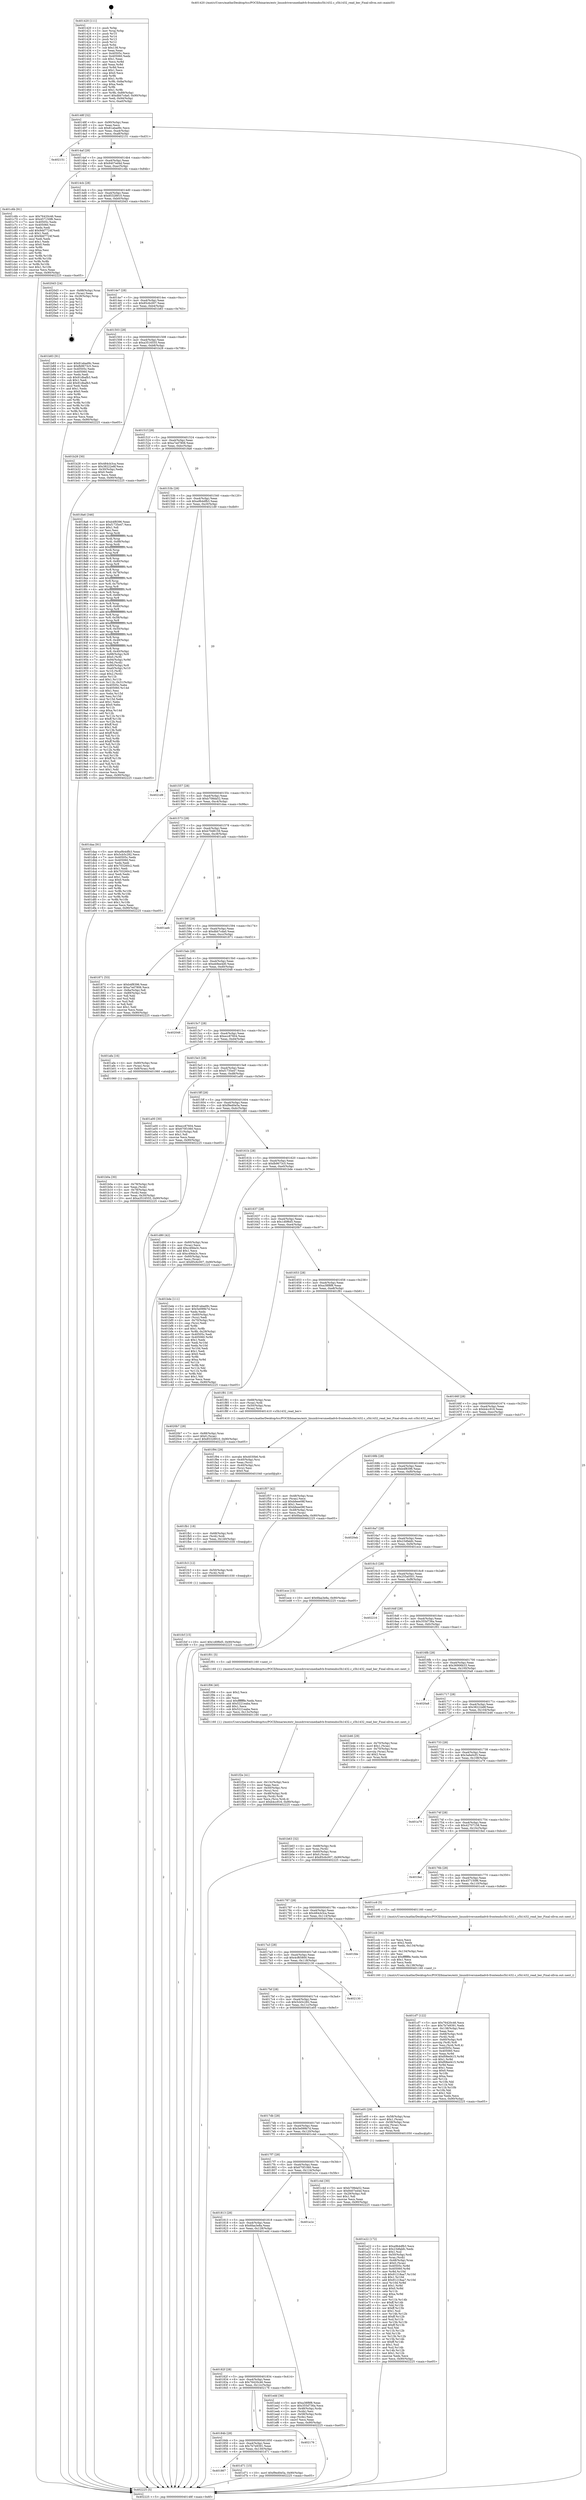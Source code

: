 digraph "0x401420" {
  label = "0x401420 (/mnt/c/Users/mathe/Desktop/tcc/POCII/binaries/extr_linuxdriversmediadvb-frontendss5h1432.c_s5h1432_read_ber_Final-ollvm.out::main(0))"
  labelloc = "t"
  node[shape=record]

  Entry [label="",width=0.3,height=0.3,shape=circle,fillcolor=black,style=filled]
  "0x40148f" [label="{
     0x40148f [32]\l
     | [instrs]\l
     &nbsp;&nbsp;0x40148f \<+6\>: mov -0x90(%rbp),%eax\l
     &nbsp;&nbsp;0x401495 \<+2\>: mov %eax,%ecx\l
     &nbsp;&nbsp;0x401497 \<+6\>: sub $0x81abad9c,%ecx\l
     &nbsp;&nbsp;0x40149d \<+6\>: mov %eax,-0xa4(%rbp)\l
     &nbsp;&nbsp;0x4014a3 \<+6\>: mov %ecx,-0xa8(%rbp)\l
     &nbsp;&nbsp;0x4014a9 \<+6\>: je 0000000000402151 \<main+0xd31\>\l
  }"]
  "0x402151" [label="{
     0x402151\l
  }", style=dashed]
  "0x4014af" [label="{
     0x4014af [28]\l
     | [instrs]\l
     &nbsp;&nbsp;0x4014af \<+5\>: jmp 00000000004014b4 \<main+0x94\>\l
     &nbsp;&nbsp;0x4014b4 \<+6\>: mov -0xa4(%rbp),%eax\l
     &nbsp;&nbsp;0x4014ba \<+5\>: sub $0x8407ed4d,%eax\l
     &nbsp;&nbsp;0x4014bf \<+6\>: mov %eax,-0xac(%rbp)\l
     &nbsp;&nbsp;0x4014c5 \<+6\>: je 0000000000401c6b \<main+0x84b\>\l
  }"]
  Exit [label="",width=0.3,height=0.3,shape=circle,fillcolor=black,style=filled,peripheries=2]
  "0x401c6b" [label="{
     0x401c6b [91]\l
     | [instrs]\l
     &nbsp;&nbsp;0x401c6b \<+5\>: mov $0x76420c46,%eax\l
     &nbsp;&nbsp;0x401c70 \<+5\>: mov $0x457150f6,%ecx\l
     &nbsp;&nbsp;0x401c75 \<+7\>: mov 0x40505c,%edx\l
     &nbsp;&nbsp;0x401c7c \<+7\>: mov 0x405060,%esi\l
     &nbsp;&nbsp;0x401c83 \<+2\>: mov %edx,%edi\l
     &nbsp;&nbsp;0x401c85 \<+6\>: add $0x9dd7724f,%edi\l
     &nbsp;&nbsp;0x401c8b \<+3\>: sub $0x1,%edi\l
     &nbsp;&nbsp;0x401c8e \<+6\>: sub $0x9dd7724f,%edi\l
     &nbsp;&nbsp;0x401c94 \<+3\>: imul %edi,%edx\l
     &nbsp;&nbsp;0x401c97 \<+3\>: and $0x1,%edx\l
     &nbsp;&nbsp;0x401c9a \<+3\>: cmp $0x0,%edx\l
     &nbsp;&nbsp;0x401c9d \<+4\>: sete %r8b\l
     &nbsp;&nbsp;0x401ca1 \<+3\>: cmp $0xa,%esi\l
     &nbsp;&nbsp;0x401ca4 \<+4\>: setl %r9b\l
     &nbsp;&nbsp;0x401ca8 \<+3\>: mov %r8b,%r10b\l
     &nbsp;&nbsp;0x401cab \<+3\>: and %r9b,%r10b\l
     &nbsp;&nbsp;0x401cae \<+3\>: xor %r9b,%r8b\l
     &nbsp;&nbsp;0x401cb1 \<+3\>: or %r8b,%r10b\l
     &nbsp;&nbsp;0x401cb4 \<+4\>: test $0x1,%r10b\l
     &nbsp;&nbsp;0x401cb8 \<+3\>: cmovne %ecx,%eax\l
     &nbsp;&nbsp;0x401cbb \<+6\>: mov %eax,-0x90(%rbp)\l
     &nbsp;&nbsp;0x401cc1 \<+5\>: jmp 0000000000402225 \<main+0xe05\>\l
  }"]
  "0x4014cb" [label="{
     0x4014cb [28]\l
     | [instrs]\l
     &nbsp;&nbsp;0x4014cb \<+5\>: jmp 00000000004014d0 \<main+0xb0\>\l
     &nbsp;&nbsp;0x4014d0 \<+6\>: mov -0xa4(%rbp),%eax\l
     &nbsp;&nbsp;0x4014d6 \<+5\>: sub $0x85328910,%eax\l
     &nbsp;&nbsp;0x4014db \<+6\>: mov %eax,-0xb0(%rbp)\l
     &nbsp;&nbsp;0x4014e1 \<+6\>: je 00000000004020d3 \<main+0xcb3\>\l
  }"]
  "0x401fcf" [label="{
     0x401fcf [15]\l
     | [instrs]\l
     &nbsp;&nbsp;0x401fcf \<+10\>: movl $0x1d0f6d5,-0x90(%rbp)\l
     &nbsp;&nbsp;0x401fd9 \<+5\>: jmp 0000000000402225 \<main+0xe05\>\l
  }"]
  "0x4020d3" [label="{
     0x4020d3 [24]\l
     | [instrs]\l
     &nbsp;&nbsp;0x4020d3 \<+7\>: mov -0x88(%rbp),%rax\l
     &nbsp;&nbsp;0x4020da \<+2\>: mov (%rax),%eax\l
     &nbsp;&nbsp;0x4020dc \<+4\>: lea -0x28(%rbp),%rsp\l
     &nbsp;&nbsp;0x4020e0 \<+1\>: pop %rbx\l
     &nbsp;&nbsp;0x4020e1 \<+2\>: pop %r12\l
     &nbsp;&nbsp;0x4020e3 \<+2\>: pop %r13\l
     &nbsp;&nbsp;0x4020e5 \<+2\>: pop %r14\l
     &nbsp;&nbsp;0x4020e7 \<+2\>: pop %r15\l
     &nbsp;&nbsp;0x4020e9 \<+1\>: pop %rbp\l
     &nbsp;&nbsp;0x4020ea \<+1\>: ret\l
  }"]
  "0x4014e7" [label="{
     0x4014e7 [28]\l
     | [instrs]\l
     &nbsp;&nbsp;0x4014e7 \<+5\>: jmp 00000000004014ec \<main+0xcc\>\l
     &nbsp;&nbsp;0x4014ec \<+6\>: mov -0xa4(%rbp),%eax\l
     &nbsp;&nbsp;0x4014f2 \<+5\>: sub $0x85c6c007,%eax\l
     &nbsp;&nbsp;0x4014f7 \<+6\>: mov %eax,-0xb4(%rbp)\l
     &nbsp;&nbsp;0x4014fd \<+6\>: je 0000000000401b83 \<main+0x763\>\l
  }"]
  "0x401fc3" [label="{
     0x401fc3 [12]\l
     | [instrs]\l
     &nbsp;&nbsp;0x401fc3 \<+4\>: mov -0x50(%rbp),%rdi\l
     &nbsp;&nbsp;0x401fc7 \<+3\>: mov (%rdi),%rdi\l
     &nbsp;&nbsp;0x401fca \<+5\>: call 0000000000401030 \<free@plt\>\l
     | [calls]\l
     &nbsp;&nbsp;0x401030 \{1\} (unknown)\l
  }"]
  "0x401b83" [label="{
     0x401b83 [91]\l
     | [instrs]\l
     &nbsp;&nbsp;0x401b83 \<+5\>: mov $0x81abad9c,%eax\l
     &nbsp;&nbsp;0x401b88 \<+5\>: mov $0xfb9673c5,%ecx\l
     &nbsp;&nbsp;0x401b8d \<+7\>: mov 0x40505c,%edx\l
     &nbsp;&nbsp;0x401b94 \<+7\>: mov 0x405060,%esi\l
     &nbsp;&nbsp;0x401b9b \<+2\>: mov %edx,%edi\l
     &nbsp;&nbsp;0x401b9d \<+6\>: sub $0x91dbafb3,%edi\l
     &nbsp;&nbsp;0x401ba3 \<+3\>: sub $0x1,%edi\l
     &nbsp;&nbsp;0x401ba6 \<+6\>: add $0x91dbafb3,%edi\l
     &nbsp;&nbsp;0x401bac \<+3\>: imul %edi,%edx\l
     &nbsp;&nbsp;0x401baf \<+3\>: and $0x1,%edx\l
     &nbsp;&nbsp;0x401bb2 \<+3\>: cmp $0x0,%edx\l
     &nbsp;&nbsp;0x401bb5 \<+4\>: sete %r8b\l
     &nbsp;&nbsp;0x401bb9 \<+3\>: cmp $0xa,%esi\l
     &nbsp;&nbsp;0x401bbc \<+4\>: setl %r9b\l
     &nbsp;&nbsp;0x401bc0 \<+3\>: mov %r8b,%r10b\l
     &nbsp;&nbsp;0x401bc3 \<+3\>: and %r9b,%r10b\l
     &nbsp;&nbsp;0x401bc6 \<+3\>: xor %r9b,%r8b\l
     &nbsp;&nbsp;0x401bc9 \<+3\>: or %r8b,%r10b\l
     &nbsp;&nbsp;0x401bcc \<+4\>: test $0x1,%r10b\l
     &nbsp;&nbsp;0x401bd0 \<+3\>: cmovne %ecx,%eax\l
     &nbsp;&nbsp;0x401bd3 \<+6\>: mov %eax,-0x90(%rbp)\l
     &nbsp;&nbsp;0x401bd9 \<+5\>: jmp 0000000000402225 \<main+0xe05\>\l
  }"]
  "0x401503" [label="{
     0x401503 [28]\l
     | [instrs]\l
     &nbsp;&nbsp;0x401503 \<+5\>: jmp 0000000000401508 \<main+0xe8\>\l
     &nbsp;&nbsp;0x401508 \<+6\>: mov -0xa4(%rbp),%eax\l
     &nbsp;&nbsp;0x40150e \<+5\>: sub $0xa3516555,%eax\l
     &nbsp;&nbsp;0x401513 \<+6\>: mov %eax,-0xb8(%rbp)\l
     &nbsp;&nbsp;0x401519 \<+6\>: je 0000000000401b28 \<main+0x708\>\l
  }"]
  "0x401fb1" [label="{
     0x401fb1 [18]\l
     | [instrs]\l
     &nbsp;&nbsp;0x401fb1 \<+4\>: mov -0x68(%rbp),%rdi\l
     &nbsp;&nbsp;0x401fb5 \<+3\>: mov (%rdi),%rdi\l
     &nbsp;&nbsp;0x401fb8 \<+6\>: mov %eax,-0x140(%rbp)\l
     &nbsp;&nbsp;0x401fbe \<+5\>: call 0000000000401030 \<free@plt\>\l
     | [calls]\l
     &nbsp;&nbsp;0x401030 \{1\} (unknown)\l
  }"]
  "0x401b28" [label="{
     0x401b28 [30]\l
     | [instrs]\l
     &nbsp;&nbsp;0x401b28 \<+5\>: mov $0x484cb3ca,%eax\l
     &nbsp;&nbsp;0x401b2d \<+5\>: mov $0x38222e8f,%ecx\l
     &nbsp;&nbsp;0x401b32 \<+3\>: mov -0x30(%rbp),%edx\l
     &nbsp;&nbsp;0x401b35 \<+3\>: cmp $0x0,%edx\l
     &nbsp;&nbsp;0x401b38 \<+3\>: cmove %ecx,%eax\l
     &nbsp;&nbsp;0x401b3b \<+6\>: mov %eax,-0x90(%rbp)\l
     &nbsp;&nbsp;0x401b41 \<+5\>: jmp 0000000000402225 \<main+0xe05\>\l
  }"]
  "0x40151f" [label="{
     0x40151f [28]\l
     | [instrs]\l
     &nbsp;&nbsp;0x40151f \<+5\>: jmp 0000000000401524 \<main+0x104\>\l
     &nbsp;&nbsp;0x401524 \<+6\>: mov -0xa4(%rbp),%eax\l
     &nbsp;&nbsp;0x40152a \<+5\>: sub $0xa7ed7806,%eax\l
     &nbsp;&nbsp;0x40152f \<+6\>: mov %eax,-0xbc(%rbp)\l
     &nbsp;&nbsp;0x401535 \<+6\>: je 00000000004018a6 \<main+0x486\>\l
  }"]
  "0x401f94" [label="{
     0x401f94 [29]\l
     | [instrs]\l
     &nbsp;&nbsp;0x401f94 \<+10\>: movabs $0x4030b6,%rdi\l
     &nbsp;&nbsp;0x401f9e \<+4\>: mov -0x40(%rbp),%rsi\l
     &nbsp;&nbsp;0x401fa2 \<+2\>: mov %eax,(%rsi)\l
     &nbsp;&nbsp;0x401fa4 \<+4\>: mov -0x40(%rbp),%rsi\l
     &nbsp;&nbsp;0x401fa8 \<+2\>: mov (%rsi),%esi\l
     &nbsp;&nbsp;0x401faa \<+2\>: mov $0x0,%al\l
     &nbsp;&nbsp;0x401fac \<+5\>: call 0000000000401040 \<printf@plt\>\l
     | [calls]\l
     &nbsp;&nbsp;0x401040 \{1\} (unknown)\l
  }"]
  "0x4018a6" [label="{
     0x4018a6 [346]\l
     | [instrs]\l
     &nbsp;&nbsp;0x4018a6 \<+5\>: mov $0xb4f8396,%eax\l
     &nbsp;&nbsp;0x4018ab \<+5\>: mov $0xf1735e47,%ecx\l
     &nbsp;&nbsp;0x4018b0 \<+2\>: mov $0x1,%dl\l
     &nbsp;&nbsp;0x4018b2 \<+2\>: xor %esi,%esi\l
     &nbsp;&nbsp;0x4018b4 \<+3\>: mov %rsp,%rdi\l
     &nbsp;&nbsp;0x4018b7 \<+4\>: add $0xfffffffffffffff0,%rdi\l
     &nbsp;&nbsp;0x4018bb \<+3\>: mov %rdi,%rsp\l
     &nbsp;&nbsp;0x4018be \<+7\>: mov %rdi,-0x88(%rbp)\l
     &nbsp;&nbsp;0x4018c5 \<+3\>: mov %rsp,%rdi\l
     &nbsp;&nbsp;0x4018c8 \<+4\>: add $0xfffffffffffffff0,%rdi\l
     &nbsp;&nbsp;0x4018cc \<+3\>: mov %rdi,%rsp\l
     &nbsp;&nbsp;0x4018cf \<+3\>: mov %rsp,%r8\l
     &nbsp;&nbsp;0x4018d2 \<+4\>: add $0xfffffffffffffff0,%r8\l
     &nbsp;&nbsp;0x4018d6 \<+3\>: mov %r8,%rsp\l
     &nbsp;&nbsp;0x4018d9 \<+4\>: mov %r8,-0x80(%rbp)\l
     &nbsp;&nbsp;0x4018dd \<+3\>: mov %rsp,%r8\l
     &nbsp;&nbsp;0x4018e0 \<+4\>: add $0xfffffffffffffff0,%r8\l
     &nbsp;&nbsp;0x4018e4 \<+3\>: mov %r8,%rsp\l
     &nbsp;&nbsp;0x4018e7 \<+4\>: mov %r8,-0x78(%rbp)\l
     &nbsp;&nbsp;0x4018eb \<+3\>: mov %rsp,%r8\l
     &nbsp;&nbsp;0x4018ee \<+4\>: add $0xfffffffffffffff0,%r8\l
     &nbsp;&nbsp;0x4018f2 \<+3\>: mov %r8,%rsp\l
     &nbsp;&nbsp;0x4018f5 \<+4\>: mov %r8,-0x70(%rbp)\l
     &nbsp;&nbsp;0x4018f9 \<+3\>: mov %rsp,%r8\l
     &nbsp;&nbsp;0x4018fc \<+4\>: add $0xfffffffffffffff0,%r8\l
     &nbsp;&nbsp;0x401900 \<+3\>: mov %r8,%rsp\l
     &nbsp;&nbsp;0x401903 \<+4\>: mov %r8,-0x68(%rbp)\l
     &nbsp;&nbsp;0x401907 \<+3\>: mov %rsp,%r8\l
     &nbsp;&nbsp;0x40190a \<+4\>: add $0xfffffffffffffff0,%r8\l
     &nbsp;&nbsp;0x40190e \<+3\>: mov %r8,%rsp\l
     &nbsp;&nbsp;0x401911 \<+4\>: mov %r8,-0x60(%rbp)\l
     &nbsp;&nbsp;0x401915 \<+3\>: mov %rsp,%r8\l
     &nbsp;&nbsp;0x401918 \<+4\>: add $0xfffffffffffffff0,%r8\l
     &nbsp;&nbsp;0x40191c \<+3\>: mov %r8,%rsp\l
     &nbsp;&nbsp;0x40191f \<+4\>: mov %r8,-0x58(%rbp)\l
     &nbsp;&nbsp;0x401923 \<+3\>: mov %rsp,%r8\l
     &nbsp;&nbsp;0x401926 \<+4\>: add $0xfffffffffffffff0,%r8\l
     &nbsp;&nbsp;0x40192a \<+3\>: mov %r8,%rsp\l
     &nbsp;&nbsp;0x40192d \<+4\>: mov %r8,-0x50(%rbp)\l
     &nbsp;&nbsp;0x401931 \<+3\>: mov %rsp,%r8\l
     &nbsp;&nbsp;0x401934 \<+4\>: add $0xfffffffffffffff0,%r8\l
     &nbsp;&nbsp;0x401938 \<+3\>: mov %r8,%rsp\l
     &nbsp;&nbsp;0x40193b \<+4\>: mov %r8,-0x48(%rbp)\l
     &nbsp;&nbsp;0x40193f \<+3\>: mov %rsp,%r8\l
     &nbsp;&nbsp;0x401942 \<+4\>: add $0xfffffffffffffff0,%r8\l
     &nbsp;&nbsp;0x401946 \<+3\>: mov %r8,%rsp\l
     &nbsp;&nbsp;0x401949 \<+4\>: mov %r8,-0x40(%rbp)\l
     &nbsp;&nbsp;0x40194d \<+7\>: mov -0x88(%rbp),%r8\l
     &nbsp;&nbsp;0x401954 \<+7\>: movl $0x0,(%r8)\l
     &nbsp;&nbsp;0x40195b \<+7\>: mov -0x94(%rbp),%r9d\l
     &nbsp;&nbsp;0x401962 \<+3\>: mov %r9d,(%rdi)\l
     &nbsp;&nbsp;0x401965 \<+4\>: mov -0x80(%rbp),%r8\l
     &nbsp;&nbsp;0x401969 \<+7\>: mov -0xa0(%rbp),%r10\l
     &nbsp;&nbsp;0x401970 \<+3\>: mov %r10,(%r8)\l
     &nbsp;&nbsp;0x401973 \<+3\>: cmpl $0x2,(%rdi)\l
     &nbsp;&nbsp;0x401976 \<+4\>: setne %r11b\l
     &nbsp;&nbsp;0x40197a \<+4\>: and $0x1,%r11b\l
     &nbsp;&nbsp;0x40197e \<+4\>: mov %r11b,-0x31(%rbp)\l
     &nbsp;&nbsp;0x401982 \<+7\>: mov 0x40505c,%ebx\l
     &nbsp;&nbsp;0x401989 \<+8\>: mov 0x405060,%r14d\l
     &nbsp;&nbsp;0x401991 \<+3\>: sub $0x1,%esi\l
     &nbsp;&nbsp;0x401994 \<+3\>: mov %ebx,%r15d\l
     &nbsp;&nbsp;0x401997 \<+3\>: add %esi,%r15d\l
     &nbsp;&nbsp;0x40199a \<+4\>: imul %r15d,%ebx\l
     &nbsp;&nbsp;0x40199e \<+3\>: and $0x1,%ebx\l
     &nbsp;&nbsp;0x4019a1 \<+3\>: cmp $0x0,%ebx\l
     &nbsp;&nbsp;0x4019a4 \<+4\>: sete %r11b\l
     &nbsp;&nbsp;0x4019a8 \<+4\>: cmp $0xa,%r14d\l
     &nbsp;&nbsp;0x4019ac \<+4\>: setl %r12b\l
     &nbsp;&nbsp;0x4019b0 \<+3\>: mov %r11b,%r13b\l
     &nbsp;&nbsp;0x4019b3 \<+4\>: xor $0xff,%r13b\l
     &nbsp;&nbsp;0x4019b7 \<+3\>: mov %r12b,%sil\l
     &nbsp;&nbsp;0x4019ba \<+4\>: xor $0xff,%sil\l
     &nbsp;&nbsp;0x4019be \<+3\>: xor $0x1,%dl\l
     &nbsp;&nbsp;0x4019c1 \<+3\>: mov %r13b,%dil\l
     &nbsp;&nbsp;0x4019c4 \<+4\>: and $0xff,%dil\l
     &nbsp;&nbsp;0x4019c8 \<+3\>: and %dl,%r11b\l
     &nbsp;&nbsp;0x4019cb \<+3\>: mov %sil,%r8b\l
     &nbsp;&nbsp;0x4019ce \<+4\>: and $0xff,%r8b\l
     &nbsp;&nbsp;0x4019d2 \<+3\>: and %dl,%r12b\l
     &nbsp;&nbsp;0x4019d5 \<+3\>: or %r11b,%dil\l
     &nbsp;&nbsp;0x4019d8 \<+3\>: or %r12b,%r8b\l
     &nbsp;&nbsp;0x4019db \<+3\>: xor %r8b,%dil\l
     &nbsp;&nbsp;0x4019de \<+3\>: or %sil,%r13b\l
     &nbsp;&nbsp;0x4019e1 \<+4\>: xor $0xff,%r13b\l
     &nbsp;&nbsp;0x4019e5 \<+3\>: or $0x1,%dl\l
     &nbsp;&nbsp;0x4019e8 \<+3\>: and %dl,%r13b\l
     &nbsp;&nbsp;0x4019eb \<+3\>: or %r13b,%dil\l
     &nbsp;&nbsp;0x4019ee \<+4\>: test $0x1,%dil\l
     &nbsp;&nbsp;0x4019f2 \<+3\>: cmovne %ecx,%eax\l
     &nbsp;&nbsp;0x4019f5 \<+6\>: mov %eax,-0x90(%rbp)\l
     &nbsp;&nbsp;0x4019fb \<+5\>: jmp 0000000000402225 \<main+0xe05\>\l
  }"]
  "0x40153b" [label="{
     0x40153b [28]\l
     | [instrs]\l
     &nbsp;&nbsp;0x40153b \<+5\>: jmp 0000000000401540 \<main+0x120\>\l
     &nbsp;&nbsp;0x401540 \<+6\>: mov -0xa4(%rbp),%eax\l
     &nbsp;&nbsp;0x401546 \<+5\>: sub $0xa9b4dfb3,%eax\l
     &nbsp;&nbsp;0x40154b \<+6\>: mov %eax,-0xc0(%rbp)\l
     &nbsp;&nbsp;0x401551 \<+6\>: je 00000000004021d9 \<main+0xdb9\>\l
  }"]
  "0x401f2e" [label="{
     0x401f2e [41]\l
     | [instrs]\l
     &nbsp;&nbsp;0x401f2e \<+6\>: mov -0x13c(%rbp),%ecx\l
     &nbsp;&nbsp;0x401f34 \<+3\>: imul %eax,%ecx\l
     &nbsp;&nbsp;0x401f37 \<+4\>: mov -0x50(%rbp),%rsi\l
     &nbsp;&nbsp;0x401f3b \<+3\>: mov (%rsi),%rsi\l
     &nbsp;&nbsp;0x401f3e \<+4\>: mov -0x48(%rbp),%rdi\l
     &nbsp;&nbsp;0x401f42 \<+3\>: movslq (%rdi),%rdi\l
     &nbsp;&nbsp;0x401f45 \<+3\>: mov %ecx,(%rsi,%rdi,4)\l
     &nbsp;&nbsp;0x401f48 \<+10\>: movl $0xb4cc916,-0x90(%rbp)\l
     &nbsp;&nbsp;0x401f52 \<+5\>: jmp 0000000000402225 \<main+0xe05\>\l
  }"]
  "0x4021d9" [label="{
     0x4021d9\l
  }", style=dashed]
  "0x401557" [label="{
     0x401557 [28]\l
     | [instrs]\l
     &nbsp;&nbsp;0x401557 \<+5\>: jmp 000000000040155c \<main+0x13c\>\l
     &nbsp;&nbsp;0x40155c \<+6\>: mov -0xa4(%rbp),%eax\l
     &nbsp;&nbsp;0x401562 \<+5\>: sub $0xb708da52,%eax\l
     &nbsp;&nbsp;0x401567 \<+6\>: mov %eax,-0xc4(%rbp)\l
     &nbsp;&nbsp;0x40156d \<+6\>: je 0000000000401daa \<main+0x98a\>\l
  }"]
  "0x401f06" [label="{
     0x401f06 [40]\l
     | [instrs]\l
     &nbsp;&nbsp;0x401f06 \<+5\>: mov $0x2,%ecx\l
     &nbsp;&nbsp;0x401f0b \<+1\>: cltd\l
     &nbsp;&nbsp;0x401f0c \<+2\>: idiv %ecx\l
     &nbsp;&nbsp;0x401f0e \<+6\>: imul $0xfffffffe,%edx,%ecx\l
     &nbsp;&nbsp;0x401f14 \<+6\>: add $0x5221eaba,%ecx\l
     &nbsp;&nbsp;0x401f1a \<+3\>: add $0x1,%ecx\l
     &nbsp;&nbsp;0x401f1d \<+6\>: sub $0x5221eaba,%ecx\l
     &nbsp;&nbsp;0x401f23 \<+6\>: mov %ecx,-0x13c(%rbp)\l
     &nbsp;&nbsp;0x401f29 \<+5\>: call 0000000000401160 \<next_i\>\l
     | [calls]\l
     &nbsp;&nbsp;0x401160 \{1\} (/mnt/c/Users/mathe/Desktop/tcc/POCII/binaries/extr_linuxdriversmediadvb-frontendss5h1432.c_s5h1432_read_ber_Final-ollvm.out::next_i)\l
  }"]
  "0x401daa" [label="{
     0x401daa [91]\l
     | [instrs]\l
     &nbsp;&nbsp;0x401daa \<+5\>: mov $0xa9b4dfb3,%eax\l
     &nbsp;&nbsp;0x401daf \<+5\>: mov $0x5cb5c282,%ecx\l
     &nbsp;&nbsp;0x401db4 \<+7\>: mov 0x40505c,%edx\l
     &nbsp;&nbsp;0x401dbb \<+7\>: mov 0x405060,%esi\l
     &nbsp;&nbsp;0x401dc2 \<+2\>: mov %edx,%edi\l
     &nbsp;&nbsp;0x401dc4 \<+6\>: add $0x703260c2,%edi\l
     &nbsp;&nbsp;0x401dca \<+3\>: sub $0x1,%edi\l
     &nbsp;&nbsp;0x401dcd \<+6\>: sub $0x703260c2,%edi\l
     &nbsp;&nbsp;0x401dd3 \<+3\>: imul %edi,%edx\l
     &nbsp;&nbsp;0x401dd6 \<+3\>: and $0x1,%edx\l
     &nbsp;&nbsp;0x401dd9 \<+3\>: cmp $0x0,%edx\l
     &nbsp;&nbsp;0x401ddc \<+4\>: sete %r8b\l
     &nbsp;&nbsp;0x401de0 \<+3\>: cmp $0xa,%esi\l
     &nbsp;&nbsp;0x401de3 \<+4\>: setl %r9b\l
     &nbsp;&nbsp;0x401de7 \<+3\>: mov %r8b,%r10b\l
     &nbsp;&nbsp;0x401dea \<+3\>: and %r9b,%r10b\l
     &nbsp;&nbsp;0x401ded \<+3\>: xor %r9b,%r8b\l
     &nbsp;&nbsp;0x401df0 \<+3\>: or %r8b,%r10b\l
     &nbsp;&nbsp;0x401df3 \<+4\>: test $0x1,%r10b\l
     &nbsp;&nbsp;0x401df7 \<+3\>: cmovne %ecx,%eax\l
     &nbsp;&nbsp;0x401dfa \<+6\>: mov %eax,-0x90(%rbp)\l
     &nbsp;&nbsp;0x401e00 \<+5\>: jmp 0000000000402225 \<main+0xe05\>\l
  }"]
  "0x401573" [label="{
     0x401573 [28]\l
     | [instrs]\l
     &nbsp;&nbsp;0x401573 \<+5\>: jmp 0000000000401578 \<main+0x158\>\l
     &nbsp;&nbsp;0x401578 \<+6\>: mov -0xa4(%rbp),%eax\l
     &nbsp;&nbsp;0x40157e \<+5\>: sub $0xb70d8159,%eax\l
     &nbsp;&nbsp;0x401583 \<+6\>: mov %eax,-0xc8(%rbp)\l
     &nbsp;&nbsp;0x401589 \<+6\>: je 0000000000401aeb \<main+0x6cb\>\l
  }"]
  "0x401e22" [label="{
     0x401e22 [172]\l
     | [instrs]\l
     &nbsp;&nbsp;0x401e22 \<+5\>: mov $0xa9b4dfb3,%ecx\l
     &nbsp;&nbsp;0x401e27 \<+5\>: mov $0x23dfabfc,%edx\l
     &nbsp;&nbsp;0x401e2c \<+3\>: mov $0x1,%sil\l
     &nbsp;&nbsp;0x401e2f \<+4\>: mov -0x50(%rbp),%rdi\l
     &nbsp;&nbsp;0x401e33 \<+3\>: mov %rax,(%rdi)\l
     &nbsp;&nbsp;0x401e36 \<+4\>: mov -0x48(%rbp),%rax\l
     &nbsp;&nbsp;0x401e3a \<+6\>: movl $0x0,(%rax)\l
     &nbsp;&nbsp;0x401e40 \<+8\>: mov 0x40505c,%r8d\l
     &nbsp;&nbsp;0x401e48 \<+8\>: mov 0x405060,%r9d\l
     &nbsp;&nbsp;0x401e50 \<+3\>: mov %r8d,%r10d\l
     &nbsp;&nbsp;0x401e53 \<+7\>: sub $0x91218aa7,%r10d\l
     &nbsp;&nbsp;0x401e5a \<+4\>: sub $0x1,%r10d\l
     &nbsp;&nbsp;0x401e5e \<+7\>: add $0x91218aa7,%r10d\l
     &nbsp;&nbsp;0x401e65 \<+4\>: imul %r10d,%r8d\l
     &nbsp;&nbsp;0x401e69 \<+4\>: and $0x1,%r8d\l
     &nbsp;&nbsp;0x401e6d \<+4\>: cmp $0x0,%r8d\l
     &nbsp;&nbsp;0x401e71 \<+4\>: sete %r11b\l
     &nbsp;&nbsp;0x401e75 \<+4\>: cmp $0xa,%r9d\l
     &nbsp;&nbsp;0x401e79 \<+3\>: setl %bl\l
     &nbsp;&nbsp;0x401e7c \<+3\>: mov %r11b,%r14b\l
     &nbsp;&nbsp;0x401e7f \<+4\>: xor $0xff,%r14b\l
     &nbsp;&nbsp;0x401e83 \<+3\>: mov %bl,%r15b\l
     &nbsp;&nbsp;0x401e86 \<+4\>: xor $0xff,%r15b\l
     &nbsp;&nbsp;0x401e8a \<+4\>: xor $0x1,%sil\l
     &nbsp;&nbsp;0x401e8e \<+3\>: mov %r14b,%r12b\l
     &nbsp;&nbsp;0x401e91 \<+4\>: and $0xff,%r12b\l
     &nbsp;&nbsp;0x401e95 \<+3\>: and %sil,%r11b\l
     &nbsp;&nbsp;0x401e98 \<+3\>: mov %r15b,%r13b\l
     &nbsp;&nbsp;0x401e9b \<+4\>: and $0xff,%r13b\l
     &nbsp;&nbsp;0x401e9f \<+3\>: and %sil,%bl\l
     &nbsp;&nbsp;0x401ea2 \<+3\>: or %r11b,%r12b\l
     &nbsp;&nbsp;0x401ea5 \<+3\>: or %bl,%r13b\l
     &nbsp;&nbsp;0x401ea8 \<+3\>: xor %r13b,%r12b\l
     &nbsp;&nbsp;0x401eab \<+3\>: or %r15b,%r14b\l
     &nbsp;&nbsp;0x401eae \<+4\>: xor $0xff,%r14b\l
     &nbsp;&nbsp;0x401eb2 \<+4\>: or $0x1,%sil\l
     &nbsp;&nbsp;0x401eb6 \<+3\>: and %sil,%r14b\l
     &nbsp;&nbsp;0x401eb9 \<+3\>: or %r14b,%r12b\l
     &nbsp;&nbsp;0x401ebc \<+4\>: test $0x1,%r12b\l
     &nbsp;&nbsp;0x401ec0 \<+3\>: cmovne %edx,%ecx\l
     &nbsp;&nbsp;0x401ec3 \<+6\>: mov %ecx,-0x90(%rbp)\l
     &nbsp;&nbsp;0x401ec9 \<+5\>: jmp 0000000000402225 \<main+0xe05\>\l
  }"]
  "0x401aeb" [label="{
     0x401aeb\l
  }", style=dashed]
  "0x40158f" [label="{
     0x40158f [28]\l
     | [instrs]\l
     &nbsp;&nbsp;0x40158f \<+5\>: jmp 0000000000401594 \<main+0x174\>\l
     &nbsp;&nbsp;0x401594 \<+6\>: mov -0xa4(%rbp),%eax\l
     &nbsp;&nbsp;0x40159a \<+5\>: sub $0xdbb7cda0,%eax\l
     &nbsp;&nbsp;0x40159f \<+6\>: mov %eax,-0xcc(%rbp)\l
     &nbsp;&nbsp;0x4015a5 \<+6\>: je 0000000000401871 \<main+0x451\>\l
  }"]
  "0x401867" [label="{
     0x401867\l
  }", style=dashed]
  "0x401871" [label="{
     0x401871 [53]\l
     | [instrs]\l
     &nbsp;&nbsp;0x401871 \<+5\>: mov $0xb4f8396,%eax\l
     &nbsp;&nbsp;0x401876 \<+5\>: mov $0xa7ed7806,%ecx\l
     &nbsp;&nbsp;0x40187b \<+6\>: mov -0x8a(%rbp),%dl\l
     &nbsp;&nbsp;0x401881 \<+7\>: mov -0x89(%rbp),%sil\l
     &nbsp;&nbsp;0x401888 \<+3\>: mov %dl,%dil\l
     &nbsp;&nbsp;0x40188b \<+3\>: and %sil,%dil\l
     &nbsp;&nbsp;0x40188e \<+3\>: xor %sil,%dl\l
     &nbsp;&nbsp;0x401891 \<+3\>: or %dl,%dil\l
     &nbsp;&nbsp;0x401894 \<+4\>: test $0x1,%dil\l
     &nbsp;&nbsp;0x401898 \<+3\>: cmovne %ecx,%eax\l
     &nbsp;&nbsp;0x40189b \<+6\>: mov %eax,-0x90(%rbp)\l
     &nbsp;&nbsp;0x4018a1 \<+5\>: jmp 0000000000402225 \<main+0xe05\>\l
  }"]
  "0x4015ab" [label="{
     0x4015ab [28]\l
     | [instrs]\l
     &nbsp;&nbsp;0x4015ab \<+5\>: jmp 00000000004015b0 \<main+0x190\>\l
     &nbsp;&nbsp;0x4015b0 \<+6\>: mov -0xa4(%rbp),%eax\l
     &nbsp;&nbsp;0x4015b6 \<+5\>: sub $0xeb9ee4d0,%eax\l
     &nbsp;&nbsp;0x4015bb \<+6\>: mov %eax,-0xd0(%rbp)\l
     &nbsp;&nbsp;0x4015c1 \<+6\>: je 0000000000402048 \<main+0xc28\>\l
  }"]
  "0x402225" [label="{
     0x402225 [5]\l
     | [instrs]\l
     &nbsp;&nbsp;0x402225 \<+5\>: jmp 000000000040148f \<main+0x6f\>\l
  }"]
  "0x401420" [label="{
     0x401420 [111]\l
     | [instrs]\l
     &nbsp;&nbsp;0x401420 \<+1\>: push %rbp\l
     &nbsp;&nbsp;0x401421 \<+3\>: mov %rsp,%rbp\l
     &nbsp;&nbsp;0x401424 \<+2\>: push %r15\l
     &nbsp;&nbsp;0x401426 \<+2\>: push %r14\l
     &nbsp;&nbsp;0x401428 \<+2\>: push %r13\l
     &nbsp;&nbsp;0x40142a \<+2\>: push %r12\l
     &nbsp;&nbsp;0x40142c \<+1\>: push %rbx\l
     &nbsp;&nbsp;0x40142d \<+7\>: sub $0x138,%rsp\l
     &nbsp;&nbsp;0x401434 \<+2\>: xor %eax,%eax\l
     &nbsp;&nbsp;0x401436 \<+7\>: mov 0x40505c,%ecx\l
     &nbsp;&nbsp;0x40143d \<+7\>: mov 0x405060,%edx\l
     &nbsp;&nbsp;0x401444 \<+3\>: sub $0x1,%eax\l
     &nbsp;&nbsp;0x401447 \<+3\>: mov %ecx,%r8d\l
     &nbsp;&nbsp;0x40144a \<+3\>: add %eax,%r8d\l
     &nbsp;&nbsp;0x40144d \<+4\>: imul %r8d,%ecx\l
     &nbsp;&nbsp;0x401451 \<+3\>: and $0x1,%ecx\l
     &nbsp;&nbsp;0x401454 \<+3\>: cmp $0x0,%ecx\l
     &nbsp;&nbsp;0x401457 \<+4\>: sete %r9b\l
     &nbsp;&nbsp;0x40145b \<+4\>: and $0x1,%r9b\l
     &nbsp;&nbsp;0x40145f \<+7\>: mov %r9b,-0x8a(%rbp)\l
     &nbsp;&nbsp;0x401466 \<+3\>: cmp $0xa,%edx\l
     &nbsp;&nbsp;0x401469 \<+4\>: setl %r9b\l
     &nbsp;&nbsp;0x40146d \<+4\>: and $0x1,%r9b\l
     &nbsp;&nbsp;0x401471 \<+7\>: mov %r9b,-0x89(%rbp)\l
     &nbsp;&nbsp;0x401478 \<+10\>: movl $0xdbb7cda0,-0x90(%rbp)\l
     &nbsp;&nbsp;0x401482 \<+6\>: mov %edi,-0x94(%rbp)\l
     &nbsp;&nbsp;0x401488 \<+7\>: mov %rsi,-0xa0(%rbp)\l
  }"]
  "0x401d71" [label="{
     0x401d71 [15]\l
     | [instrs]\l
     &nbsp;&nbsp;0x401d71 \<+10\>: movl $0xf9ed0e5a,-0x90(%rbp)\l
     &nbsp;&nbsp;0x401d7b \<+5\>: jmp 0000000000402225 \<main+0xe05\>\l
  }"]
  "0x40184b" [label="{
     0x40184b [28]\l
     | [instrs]\l
     &nbsp;&nbsp;0x40184b \<+5\>: jmp 0000000000401850 \<main+0x430\>\l
     &nbsp;&nbsp;0x401850 \<+6\>: mov -0xa4(%rbp),%eax\l
     &nbsp;&nbsp;0x401856 \<+5\>: sub $0x7b7e9391,%eax\l
     &nbsp;&nbsp;0x40185b \<+6\>: mov %eax,-0x130(%rbp)\l
     &nbsp;&nbsp;0x401861 \<+6\>: je 0000000000401d71 \<main+0x951\>\l
  }"]
  "0x402048" [label="{
     0x402048\l
  }", style=dashed]
  "0x4015c7" [label="{
     0x4015c7 [28]\l
     | [instrs]\l
     &nbsp;&nbsp;0x4015c7 \<+5\>: jmp 00000000004015cc \<main+0x1ac\>\l
     &nbsp;&nbsp;0x4015cc \<+6\>: mov -0xa4(%rbp),%eax\l
     &nbsp;&nbsp;0x4015d2 \<+5\>: sub $0xecc87604,%eax\l
     &nbsp;&nbsp;0x4015d7 \<+6\>: mov %eax,-0xd4(%rbp)\l
     &nbsp;&nbsp;0x4015dd \<+6\>: je 0000000000401afa \<main+0x6da\>\l
  }"]
  "0x402176" [label="{
     0x402176\l
  }", style=dashed]
  "0x401afa" [label="{
     0x401afa [16]\l
     | [instrs]\l
     &nbsp;&nbsp;0x401afa \<+4\>: mov -0x80(%rbp),%rax\l
     &nbsp;&nbsp;0x401afe \<+3\>: mov (%rax),%rax\l
     &nbsp;&nbsp;0x401b01 \<+4\>: mov 0x8(%rax),%rdi\l
     &nbsp;&nbsp;0x401b05 \<+5\>: call 0000000000401060 \<atoi@plt\>\l
     | [calls]\l
     &nbsp;&nbsp;0x401060 \{1\} (unknown)\l
  }"]
  "0x4015e3" [label="{
     0x4015e3 [28]\l
     | [instrs]\l
     &nbsp;&nbsp;0x4015e3 \<+5\>: jmp 00000000004015e8 \<main+0x1c8\>\l
     &nbsp;&nbsp;0x4015e8 \<+6\>: mov -0xa4(%rbp),%eax\l
     &nbsp;&nbsp;0x4015ee \<+5\>: sub $0xf1735e47,%eax\l
     &nbsp;&nbsp;0x4015f3 \<+6\>: mov %eax,-0xd8(%rbp)\l
     &nbsp;&nbsp;0x4015f9 \<+6\>: je 0000000000401a00 \<main+0x5e0\>\l
  }"]
  "0x40182f" [label="{
     0x40182f [28]\l
     | [instrs]\l
     &nbsp;&nbsp;0x40182f \<+5\>: jmp 0000000000401834 \<main+0x414\>\l
     &nbsp;&nbsp;0x401834 \<+6\>: mov -0xa4(%rbp),%eax\l
     &nbsp;&nbsp;0x40183a \<+5\>: sub $0x76420c46,%eax\l
     &nbsp;&nbsp;0x40183f \<+6\>: mov %eax,-0x12c(%rbp)\l
     &nbsp;&nbsp;0x401845 \<+6\>: je 0000000000402176 \<main+0xd56\>\l
  }"]
  "0x401a00" [label="{
     0x401a00 [30]\l
     | [instrs]\l
     &nbsp;&nbsp;0x401a00 \<+5\>: mov $0xecc87604,%eax\l
     &nbsp;&nbsp;0x401a05 \<+5\>: mov $0x670f1060,%ecx\l
     &nbsp;&nbsp;0x401a0a \<+3\>: mov -0x31(%rbp),%dl\l
     &nbsp;&nbsp;0x401a0d \<+3\>: test $0x1,%dl\l
     &nbsp;&nbsp;0x401a10 \<+3\>: cmovne %ecx,%eax\l
     &nbsp;&nbsp;0x401a13 \<+6\>: mov %eax,-0x90(%rbp)\l
     &nbsp;&nbsp;0x401a19 \<+5\>: jmp 0000000000402225 \<main+0xe05\>\l
  }"]
  "0x4015ff" [label="{
     0x4015ff [28]\l
     | [instrs]\l
     &nbsp;&nbsp;0x4015ff \<+5\>: jmp 0000000000401604 \<main+0x1e4\>\l
     &nbsp;&nbsp;0x401604 \<+6\>: mov -0xa4(%rbp),%eax\l
     &nbsp;&nbsp;0x40160a \<+5\>: sub $0xf9ed0e5a,%eax\l
     &nbsp;&nbsp;0x40160f \<+6\>: mov %eax,-0xdc(%rbp)\l
     &nbsp;&nbsp;0x401615 \<+6\>: je 0000000000401d80 \<main+0x960\>\l
  }"]
  "0x401b0a" [label="{
     0x401b0a [30]\l
     | [instrs]\l
     &nbsp;&nbsp;0x401b0a \<+4\>: mov -0x78(%rbp),%rdi\l
     &nbsp;&nbsp;0x401b0e \<+2\>: mov %eax,(%rdi)\l
     &nbsp;&nbsp;0x401b10 \<+4\>: mov -0x78(%rbp),%rdi\l
     &nbsp;&nbsp;0x401b14 \<+2\>: mov (%rdi),%eax\l
     &nbsp;&nbsp;0x401b16 \<+3\>: mov %eax,-0x30(%rbp)\l
     &nbsp;&nbsp;0x401b19 \<+10\>: movl $0xa3516555,-0x90(%rbp)\l
     &nbsp;&nbsp;0x401b23 \<+5\>: jmp 0000000000402225 \<main+0xe05\>\l
  }"]
  "0x401edd" [label="{
     0x401edd [36]\l
     | [instrs]\l
     &nbsp;&nbsp;0x401edd \<+5\>: mov $0xa38f8f8,%eax\l
     &nbsp;&nbsp;0x401ee2 \<+5\>: mov $0x355d736a,%ecx\l
     &nbsp;&nbsp;0x401ee7 \<+4\>: mov -0x48(%rbp),%rdx\l
     &nbsp;&nbsp;0x401eeb \<+2\>: mov (%rdx),%esi\l
     &nbsp;&nbsp;0x401eed \<+4\>: mov -0x58(%rbp),%rdx\l
     &nbsp;&nbsp;0x401ef1 \<+2\>: cmp (%rdx),%esi\l
     &nbsp;&nbsp;0x401ef3 \<+3\>: cmovl %ecx,%eax\l
     &nbsp;&nbsp;0x401ef6 \<+6\>: mov %eax,-0x90(%rbp)\l
     &nbsp;&nbsp;0x401efc \<+5\>: jmp 0000000000402225 \<main+0xe05\>\l
  }"]
  "0x401d80" [label="{
     0x401d80 [42]\l
     | [instrs]\l
     &nbsp;&nbsp;0x401d80 \<+4\>: mov -0x60(%rbp),%rax\l
     &nbsp;&nbsp;0x401d84 \<+2\>: mov (%rax),%ecx\l
     &nbsp;&nbsp;0x401d86 \<+6\>: add $0xc49da3c,%ecx\l
     &nbsp;&nbsp;0x401d8c \<+3\>: add $0x1,%ecx\l
     &nbsp;&nbsp;0x401d8f \<+6\>: sub $0xc49da3c,%ecx\l
     &nbsp;&nbsp;0x401d95 \<+4\>: mov -0x60(%rbp),%rax\l
     &nbsp;&nbsp;0x401d99 \<+2\>: mov %ecx,(%rax)\l
     &nbsp;&nbsp;0x401d9b \<+10\>: movl $0x85c6c007,-0x90(%rbp)\l
     &nbsp;&nbsp;0x401da5 \<+5\>: jmp 0000000000402225 \<main+0xe05\>\l
  }"]
  "0x40161b" [label="{
     0x40161b [28]\l
     | [instrs]\l
     &nbsp;&nbsp;0x40161b \<+5\>: jmp 0000000000401620 \<main+0x200\>\l
     &nbsp;&nbsp;0x401620 \<+6\>: mov -0xa4(%rbp),%eax\l
     &nbsp;&nbsp;0x401626 \<+5\>: sub $0xfb9673c5,%eax\l
     &nbsp;&nbsp;0x40162b \<+6\>: mov %eax,-0xe0(%rbp)\l
     &nbsp;&nbsp;0x401631 \<+6\>: je 0000000000401bde \<main+0x7be\>\l
  }"]
  "0x401813" [label="{
     0x401813 [28]\l
     | [instrs]\l
     &nbsp;&nbsp;0x401813 \<+5\>: jmp 0000000000401818 \<main+0x3f8\>\l
     &nbsp;&nbsp;0x401818 \<+6\>: mov -0xa4(%rbp),%eax\l
     &nbsp;&nbsp;0x40181e \<+5\>: sub $0x6faa3e8a,%eax\l
     &nbsp;&nbsp;0x401823 \<+6\>: mov %eax,-0x128(%rbp)\l
     &nbsp;&nbsp;0x401829 \<+6\>: je 0000000000401edd \<main+0xabd\>\l
  }"]
  "0x401bde" [label="{
     0x401bde [111]\l
     | [instrs]\l
     &nbsp;&nbsp;0x401bde \<+5\>: mov $0x81abad9c,%eax\l
     &nbsp;&nbsp;0x401be3 \<+5\>: mov $0x5e099b7d,%ecx\l
     &nbsp;&nbsp;0x401be8 \<+2\>: xor %edx,%edx\l
     &nbsp;&nbsp;0x401bea \<+4\>: mov -0x60(%rbp),%rsi\l
     &nbsp;&nbsp;0x401bee \<+2\>: mov (%rsi),%edi\l
     &nbsp;&nbsp;0x401bf0 \<+4\>: mov -0x70(%rbp),%rsi\l
     &nbsp;&nbsp;0x401bf4 \<+2\>: cmp (%rsi),%edi\l
     &nbsp;&nbsp;0x401bf6 \<+4\>: setl %r8b\l
     &nbsp;&nbsp;0x401bfa \<+4\>: and $0x1,%r8b\l
     &nbsp;&nbsp;0x401bfe \<+4\>: mov %r8b,-0x29(%rbp)\l
     &nbsp;&nbsp;0x401c02 \<+7\>: mov 0x40505c,%edi\l
     &nbsp;&nbsp;0x401c09 \<+8\>: mov 0x405060,%r9d\l
     &nbsp;&nbsp;0x401c11 \<+3\>: sub $0x1,%edx\l
     &nbsp;&nbsp;0x401c14 \<+3\>: mov %edi,%r10d\l
     &nbsp;&nbsp;0x401c17 \<+3\>: add %edx,%r10d\l
     &nbsp;&nbsp;0x401c1a \<+4\>: imul %r10d,%edi\l
     &nbsp;&nbsp;0x401c1e \<+3\>: and $0x1,%edi\l
     &nbsp;&nbsp;0x401c21 \<+3\>: cmp $0x0,%edi\l
     &nbsp;&nbsp;0x401c24 \<+4\>: sete %r8b\l
     &nbsp;&nbsp;0x401c28 \<+4\>: cmp $0xa,%r9d\l
     &nbsp;&nbsp;0x401c2c \<+4\>: setl %r11b\l
     &nbsp;&nbsp;0x401c30 \<+3\>: mov %r8b,%bl\l
     &nbsp;&nbsp;0x401c33 \<+3\>: and %r11b,%bl\l
     &nbsp;&nbsp;0x401c36 \<+3\>: xor %r11b,%r8b\l
     &nbsp;&nbsp;0x401c39 \<+3\>: or %r8b,%bl\l
     &nbsp;&nbsp;0x401c3c \<+3\>: test $0x1,%bl\l
     &nbsp;&nbsp;0x401c3f \<+3\>: cmovne %ecx,%eax\l
     &nbsp;&nbsp;0x401c42 \<+6\>: mov %eax,-0x90(%rbp)\l
     &nbsp;&nbsp;0x401c48 \<+5\>: jmp 0000000000402225 \<main+0xe05\>\l
  }"]
  "0x401637" [label="{
     0x401637 [28]\l
     | [instrs]\l
     &nbsp;&nbsp;0x401637 \<+5\>: jmp 000000000040163c \<main+0x21c\>\l
     &nbsp;&nbsp;0x40163c \<+6\>: mov -0xa4(%rbp),%eax\l
     &nbsp;&nbsp;0x401642 \<+5\>: sub $0x1d0f6d5,%eax\l
     &nbsp;&nbsp;0x401647 \<+6\>: mov %eax,-0xe4(%rbp)\l
     &nbsp;&nbsp;0x40164d \<+6\>: je 00000000004020b7 \<main+0xc97\>\l
  }"]
  "0x401a1e" [label="{
     0x401a1e\l
  }", style=dashed]
  "0x4020b7" [label="{
     0x4020b7 [28]\l
     | [instrs]\l
     &nbsp;&nbsp;0x4020b7 \<+7\>: mov -0x88(%rbp),%rax\l
     &nbsp;&nbsp;0x4020be \<+6\>: movl $0x0,(%rax)\l
     &nbsp;&nbsp;0x4020c4 \<+10\>: movl $0x85328910,-0x90(%rbp)\l
     &nbsp;&nbsp;0x4020ce \<+5\>: jmp 0000000000402225 \<main+0xe05\>\l
  }"]
  "0x401653" [label="{
     0x401653 [28]\l
     | [instrs]\l
     &nbsp;&nbsp;0x401653 \<+5\>: jmp 0000000000401658 \<main+0x238\>\l
     &nbsp;&nbsp;0x401658 \<+6\>: mov -0xa4(%rbp),%eax\l
     &nbsp;&nbsp;0x40165e \<+5\>: sub $0xa38f8f8,%eax\l
     &nbsp;&nbsp;0x401663 \<+6\>: mov %eax,-0xe8(%rbp)\l
     &nbsp;&nbsp;0x401669 \<+6\>: je 0000000000401f81 \<main+0xb61\>\l
  }"]
  "0x401cf7" [label="{
     0x401cf7 [122]\l
     | [instrs]\l
     &nbsp;&nbsp;0x401cf7 \<+5\>: mov $0x76420c46,%ecx\l
     &nbsp;&nbsp;0x401cfc \<+5\>: mov $0x7b7e9391,%edx\l
     &nbsp;&nbsp;0x401d01 \<+6\>: mov -0x138(%rbp),%esi\l
     &nbsp;&nbsp;0x401d07 \<+3\>: imul %eax,%esi\l
     &nbsp;&nbsp;0x401d0a \<+4\>: mov -0x68(%rbp),%rdi\l
     &nbsp;&nbsp;0x401d0e \<+3\>: mov (%rdi),%rdi\l
     &nbsp;&nbsp;0x401d11 \<+4\>: mov -0x60(%rbp),%r8\l
     &nbsp;&nbsp;0x401d15 \<+3\>: movslq (%r8),%r8\l
     &nbsp;&nbsp;0x401d18 \<+4\>: mov %esi,(%rdi,%r8,4)\l
     &nbsp;&nbsp;0x401d1c \<+7\>: mov 0x40505c,%eax\l
     &nbsp;&nbsp;0x401d23 \<+7\>: mov 0x405060,%esi\l
     &nbsp;&nbsp;0x401d2a \<+3\>: mov %eax,%r9d\l
     &nbsp;&nbsp;0x401d2d \<+7\>: add $0xf08ed415,%r9d\l
     &nbsp;&nbsp;0x401d34 \<+4\>: sub $0x1,%r9d\l
     &nbsp;&nbsp;0x401d38 \<+7\>: sub $0xf08ed415,%r9d\l
     &nbsp;&nbsp;0x401d3f \<+4\>: imul %r9d,%eax\l
     &nbsp;&nbsp;0x401d43 \<+3\>: and $0x1,%eax\l
     &nbsp;&nbsp;0x401d46 \<+3\>: cmp $0x0,%eax\l
     &nbsp;&nbsp;0x401d49 \<+4\>: sete %r10b\l
     &nbsp;&nbsp;0x401d4d \<+3\>: cmp $0xa,%esi\l
     &nbsp;&nbsp;0x401d50 \<+4\>: setl %r11b\l
     &nbsp;&nbsp;0x401d54 \<+3\>: mov %r10b,%bl\l
     &nbsp;&nbsp;0x401d57 \<+3\>: and %r11b,%bl\l
     &nbsp;&nbsp;0x401d5a \<+3\>: xor %r11b,%r10b\l
     &nbsp;&nbsp;0x401d5d \<+3\>: or %r10b,%bl\l
     &nbsp;&nbsp;0x401d60 \<+3\>: test $0x1,%bl\l
     &nbsp;&nbsp;0x401d63 \<+3\>: cmovne %edx,%ecx\l
     &nbsp;&nbsp;0x401d66 \<+6\>: mov %ecx,-0x90(%rbp)\l
     &nbsp;&nbsp;0x401d6c \<+5\>: jmp 0000000000402225 \<main+0xe05\>\l
  }"]
  "0x401f81" [label="{
     0x401f81 [19]\l
     | [instrs]\l
     &nbsp;&nbsp;0x401f81 \<+4\>: mov -0x68(%rbp),%rax\l
     &nbsp;&nbsp;0x401f85 \<+3\>: mov (%rax),%rdi\l
     &nbsp;&nbsp;0x401f88 \<+4\>: mov -0x50(%rbp),%rax\l
     &nbsp;&nbsp;0x401f8c \<+3\>: mov (%rax),%rsi\l
     &nbsp;&nbsp;0x401f8f \<+5\>: call 0000000000401410 \<s5h1432_read_ber\>\l
     | [calls]\l
     &nbsp;&nbsp;0x401410 \{1\} (/mnt/c/Users/mathe/Desktop/tcc/POCII/binaries/extr_linuxdriversmediadvb-frontendss5h1432.c_s5h1432_read_ber_Final-ollvm.out::s5h1432_read_ber)\l
  }"]
  "0x40166f" [label="{
     0x40166f [28]\l
     | [instrs]\l
     &nbsp;&nbsp;0x40166f \<+5\>: jmp 0000000000401674 \<main+0x254\>\l
     &nbsp;&nbsp;0x401674 \<+6\>: mov -0xa4(%rbp),%eax\l
     &nbsp;&nbsp;0x40167a \<+5\>: sub $0xb4cc916,%eax\l
     &nbsp;&nbsp;0x40167f \<+6\>: mov %eax,-0xec(%rbp)\l
     &nbsp;&nbsp;0x401685 \<+6\>: je 0000000000401f57 \<main+0xb37\>\l
  }"]
  "0x401ccb" [label="{
     0x401ccb [44]\l
     | [instrs]\l
     &nbsp;&nbsp;0x401ccb \<+2\>: xor %ecx,%ecx\l
     &nbsp;&nbsp;0x401ccd \<+5\>: mov $0x2,%edx\l
     &nbsp;&nbsp;0x401cd2 \<+6\>: mov %edx,-0x134(%rbp)\l
     &nbsp;&nbsp;0x401cd8 \<+1\>: cltd\l
     &nbsp;&nbsp;0x401cd9 \<+6\>: mov -0x134(%rbp),%esi\l
     &nbsp;&nbsp;0x401cdf \<+2\>: idiv %esi\l
     &nbsp;&nbsp;0x401ce1 \<+6\>: imul $0xfffffffe,%edx,%edx\l
     &nbsp;&nbsp;0x401ce7 \<+3\>: sub $0x1,%ecx\l
     &nbsp;&nbsp;0x401cea \<+2\>: sub %ecx,%edx\l
     &nbsp;&nbsp;0x401cec \<+6\>: mov %edx,-0x138(%rbp)\l
     &nbsp;&nbsp;0x401cf2 \<+5\>: call 0000000000401160 \<next_i\>\l
     | [calls]\l
     &nbsp;&nbsp;0x401160 \{1\} (/mnt/c/Users/mathe/Desktop/tcc/POCII/binaries/extr_linuxdriversmediadvb-frontendss5h1432.c_s5h1432_read_ber_Final-ollvm.out::next_i)\l
  }"]
  "0x401f57" [label="{
     0x401f57 [42]\l
     | [instrs]\l
     &nbsp;&nbsp;0x401f57 \<+4\>: mov -0x48(%rbp),%rax\l
     &nbsp;&nbsp;0x401f5b \<+2\>: mov (%rax),%ecx\l
     &nbsp;&nbsp;0x401f5d \<+6\>: sub $0xbfeee08f,%ecx\l
     &nbsp;&nbsp;0x401f63 \<+3\>: add $0x1,%ecx\l
     &nbsp;&nbsp;0x401f66 \<+6\>: add $0xbfeee08f,%ecx\l
     &nbsp;&nbsp;0x401f6c \<+4\>: mov -0x48(%rbp),%rax\l
     &nbsp;&nbsp;0x401f70 \<+2\>: mov %ecx,(%rax)\l
     &nbsp;&nbsp;0x401f72 \<+10\>: movl $0x6faa3e8a,-0x90(%rbp)\l
     &nbsp;&nbsp;0x401f7c \<+5\>: jmp 0000000000402225 \<main+0xe05\>\l
  }"]
  "0x40168b" [label="{
     0x40168b [28]\l
     | [instrs]\l
     &nbsp;&nbsp;0x40168b \<+5\>: jmp 0000000000401690 \<main+0x270\>\l
     &nbsp;&nbsp;0x401690 \<+6\>: mov -0xa4(%rbp),%eax\l
     &nbsp;&nbsp;0x401696 \<+5\>: sub $0xb4f8396,%eax\l
     &nbsp;&nbsp;0x40169b \<+6\>: mov %eax,-0xf0(%rbp)\l
     &nbsp;&nbsp;0x4016a1 \<+6\>: je 00000000004020eb \<main+0xccb\>\l
  }"]
  "0x4017f7" [label="{
     0x4017f7 [28]\l
     | [instrs]\l
     &nbsp;&nbsp;0x4017f7 \<+5\>: jmp 00000000004017fc \<main+0x3dc\>\l
     &nbsp;&nbsp;0x4017fc \<+6\>: mov -0xa4(%rbp),%eax\l
     &nbsp;&nbsp;0x401802 \<+5\>: sub $0x670f1060,%eax\l
     &nbsp;&nbsp;0x401807 \<+6\>: mov %eax,-0x124(%rbp)\l
     &nbsp;&nbsp;0x40180d \<+6\>: je 0000000000401a1e \<main+0x5fe\>\l
  }"]
  "0x4020eb" [label="{
     0x4020eb\l
  }", style=dashed]
  "0x4016a7" [label="{
     0x4016a7 [28]\l
     | [instrs]\l
     &nbsp;&nbsp;0x4016a7 \<+5\>: jmp 00000000004016ac \<main+0x28c\>\l
     &nbsp;&nbsp;0x4016ac \<+6\>: mov -0xa4(%rbp),%eax\l
     &nbsp;&nbsp;0x4016b2 \<+5\>: sub $0x23dfabfc,%eax\l
     &nbsp;&nbsp;0x4016b7 \<+6\>: mov %eax,-0xf4(%rbp)\l
     &nbsp;&nbsp;0x4016bd \<+6\>: je 0000000000401ece \<main+0xaae\>\l
  }"]
  "0x401c4d" [label="{
     0x401c4d [30]\l
     | [instrs]\l
     &nbsp;&nbsp;0x401c4d \<+5\>: mov $0xb708da52,%eax\l
     &nbsp;&nbsp;0x401c52 \<+5\>: mov $0x8407ed4d,%ecx\l
     &nbsp;&nbsp;0x401c57 \<+3\>: mov -0x29(%rbp),%dl\l
     &nbsp;&nbsp;0x401c5a \<+3\>: test $0x1,%dl\l
     &nbsp;&nbsp;0x401c5d \<+3\>: cmovne %ecx,%eax\l
     &nbsp;&nbsp;0x401c60 \<+6\>: mov %eax,-0x90(%rbp)\l
     &nbsp;&nbsp;0x401c66 \<+5\>: jmp 0000000000402225 \<main+0xe05\>\l
  }"]
  "0x401ece" [label="{
     0x401ece [15]\l
     | [instrs]\l
     &nbsp;&nbsp;0x401ece \<+10\>: movl $0x6faa3e8a,-0x90(%rbp)\l
     &nbsp;&nbsp;0x401ed8 \<+5\>: jmp 0000000000402225 \<main+0xe05\>\l
  }"]
  "0x4016c3" [label="{
     0x4016c3 [28]\l
     | [instrs]\l
     &nbsp;&nbsp;0x4016c3 \<+5\>: jmp 00000000004016c8 \<main+0x2a8\>\l
     &nbsp;&nbsp;0x4016c8 \<+6\>: mov -0xa4(%rbp),%eax\l
     &nbsp;&nbsp;0x4016ce \<+5\>: sub $0x255a0501,%eax\l
     &nbsp;&nbsp;0x4016d3 \<+6\>: mov %eax,-0xf8(%rbp)\l
     &nbsp;&nbsp;0x4016d9 \<+6\>: je 0000000000402216 \<main+0xdf6\>\l
  }"]
  "0x4017db" [label="{
     0x4017db [28]\l
     | [instrs]\l
     &nbsp;&nbsp;0x4017db \<+5\>: jmp 00000000004017e0 \<main+0x3c0\>\l
     &nbsp;&nbsp;0x4017e0 \<+6\>: mov -0xa4(%rbp),%eax\l
     &nbsp;&nbsp;0x4017e6 \<+5\>: sub $0x5e099b7d,%eax\l
     &nbsp;&nbsp;0x4017eb \<+6\>: mov %eax,-0x120(%rbp)\l
     &nbsp;&nbsp;0x4017f1 \<+6\>: je 0000000000401c4d \<main+0x82d\>\l
  }"]
  "0x402216" [label="{
     0x402216\l
  }", style=dashed]
  "0x4016df" [label="{
     0x4016df [28]\l
     | [instrs]\l
     &nbsp;&nbsp;0x4016df \<+5\>: jmp 00000000004016e4 \<main+0x2c4\>\l
     &nbsp;&nbsp;0x4016e4 \<+6\>: mov -0xa4(%rbp),%eax\l
     &nbsp;&nbsp;0x4016ea \<+5\>: sub $0x355d736a,%eax\l
     &nbsp;&nbsp;0x4016ef \<+6\>: mov %eax,-0xfc(%rbp)\l
     &nbsp;&nbsp;0x4016f5 \<+6\>: je 0000000000401f01 \<main+0xae1\>\l
  }"]
  "0x401e05" [label="{
     0x401e05 [29]\l
     | [instrs]\l
     &nbsp;&nbsp;0x401e05 \<+4\>: mov -0x58(%rbp),%rax\l
     &nbsp;&nbsp;0x401e09 \<+6\>: movl $0x1,(%rax)\l
     &nbsp;&nbsp;0x401e0f \<+4\>: mov -0x58(%rbp),%rax\l
     &nbsp;&nbsp;0x401e13 \<+3\>: movslq (%rax),%rax\l
     &nbsp;&nbsp;0x401e16 \<+4\>: shl $0x2,%rax\l
     &nbsp;&nbsp;0x401e1a \<+3\>: mov %rax,%rdi\l
     &nbsp;&nbsp;0x401e1d \<+5\>: call 0000000000401050 \<malloc@plt\>\l
     | [calls]\l
     &nbsp;&nbsp;0x401050 \{1\} (unknown)\l
  }"]
  "0x401f01" [label="{
     0x401f01 [5]\l
     | [instrs]\l
     &nbsp;&nbsp;0x401f01 \<+5\>: call 0000000000401160 \<next_i\>\l
     | [calls]\l
     &nbsp;&nbsp;0x401160 \{1\} (/mnt/c/Users/mathe/Desktop/tcc/POCII/binaries/extr_linuxdriversmediadvb-frontendss5h1432.c_s5h1432_read_ber_Final-ollvm.out::next_i)\l
  }"]
  "0x4016fb" [label="{
     0x4016fb [28]\l
     | [instrs]\l
     &nbsp;&nbsp;0x4016fb \<+5\>: jmp 0000000000401700 \<main+0x2e0\>\l
     &nbsp;&nbsp;0x401700 \<+6\>: mov -0xa4(%rbp),%eax\l
     &nbsp;&nbsp;0x401706 \<+5\>: sub $0x36906b33,%eax\l
     &nbsp;&nbsp;0x40170b \<+6\>: mov %eax,-0x100(%rbp)\l
     &nbsp;&nbsp;0x401711 \<+6\>: je 00000000004020a8 \<main+0xc88\>\l
  }"]
  "0x4017bf" [label="{
     0x4017bf [28]\l
     | [instrs]\l
     &nbsp;&nbsp;0x4017bf \<+5\>: jmp 00000000004017c4 \<main+0x3a4\>\l
     &nbsp;&nbsp;0x4017c4 \<+6\>: mov -0xa4(%rbp),%eax\l
     &nbsp;&nbsp;0x4017ca \<+5\>: sub $0x5cb5c282,%eax\l
     &nbsp;&nbsp;0x4017cf \<+6\>: mov %eax,-0x11c(%rbp)\l
     &nbsp;&nbsp;0x4017d5 \<+6\>: je 0000000000401e05 \<main+0x9e5\>\l
  }"]
  "0x4020a8" [label="{
     0x4020a8\l
  }", style=dashed]
  "0x401717" [label="{
     0x401717 [28]\l
     | [instrs]\l
     &nbsp;&nbsp;0x401717 \<+5\>: jmp 000000000040171c \<main+0x2fc\>\l
     &nbsp;&nbsp;0x40171c \<+6\>: mov -0xa4(%rbp),%eax\l
     &nbsp;&nbsp;0x401722 \<+5\>: sub $0x38222e8f,%eax\l
     &nbsp;&nbsp;0x401727 \<+6\>: mov %eax,-0x104(%rbp)\l
     &nbsp;&nbsp;0x40172d \<+6\>: je 0000000000401b46 \<main+0x726\>\l
  }"]
  "0x402130" [label="{
     0x402130\l
  }", style=dashed]
  "0x401b46" [label="{
     0x401b46 [29]\l
     | [instrs]\l
     &nbsp;&nbsp;0x401b46 \<+4\>: mov -0x70(%rbp),%rax\l
     &nbsp;&nbsp;0x401b4a \<+6\>: movl $0x1,(%rax)\l
     &nbsp;&nbsp;0x401b50 \<+4\>: mov -0x70(%rbp),%rax\l
     &nbsp;&nbsp;0x401b54 \<+3\>: movslq (%rax),%rax\l
     &nbsp;&nbsp;0x401b57 \<+4\>: shl $0x2,%rax\l
     &nbsp;&nbsp;0x401b5b \<+3\>: mov %rax,%rdi\l
     &nbsp;&nbsp;0x401b5e \<+5\>: call 0000000000401050 \<malloc@plt\>\l
     | [calls]\l
     &nbsp;&nbsp;0x401050 \{1\} (unknown)\l
  }"]
  "0x401733" [label="{
     0x401733 [28]\l
     | [instrs]\l
     &nbsp;&nbsp;0x401733 \<+5\>: jmp 0000000000401738 \<main+0x318\>\l
     &nbsp;&nbsp;0x401738 \<+6\>: mov -0xa4(%rbp),%eax\l
     &nbsp;&nbsp;0x40173e \<+5\>: sub $0x3a6e0cf3,%eax\l
     &nbsp;&nbsp;0x401743 \<+6\>: mov %eax,-0x108(%rbp)\l
     &nbsp;&nbsp;0x401749 \<+6\>: je 0000000000401a79 \<main+0x659\>\l
  }"]
  "0x401b63" [label="{
     0x401b63 [32]\l
     | [instrs]\l
     &nbsp;&nbsp;0x401b63 \<+4\>: mov -0x68(%rbp),%rdi\l
     &nbsp;&nbsp;0x401b67 \<+3\>: mov %rax,(%rdi)\l
     &nbsp;&nbsp;0x401b6a \<+4\>: mov -0x60(%rbp),%rax\l
     &nbsp;&nbsp;0x401b6e \<+6\>: movl $0x0,(%rax)\l
     &nbsp;&nbsp;0x401b74 \<+10\>: movl $0x85c6c007,-0x90(%rbp)\l
     &nbsp;&nbsp;0x401b7e \<+5\>: jmp 0000000000402225 \<main+0xe05\>\l
  }"]
  "0x4017a3" [label="{
     0x4017a3 [28]\l
     | [instrs]\l
     &nbsp;&nbsp;0x4017a3 \<+5\>: jmp 00000000004017a8 \<main+0x388\>\l
     &nbsp;&nbsp;0x4017a8 \<+6\>: mov -0xa4(%rbp),%eax\l
     &nbsp;&nbsp;0x4017ae \<+5\>: sub $0x4cf65800,%eax\l
     &nbsp;&nbsp;0x4017b3 \<+6\>: mov %eax,-0x118(%rbp)\l
     &nbsp;&nbsp;0x4017b9 \<+6\>: je 0000000000402130 \<main+0xd10\>\l
  }"]
  "0x401a79" [label="{
     0x401a79\l
  }", style=dashed]
  "0x40174f" [label="{
     0x40174f [28]\l
     | [instrs]\l
     &nbsp;&nbsp;0x40174f \<+5\>: jmp 0000000000401754 \<main+0x334\>\l
     &nbsp;&nbsp;0x401754 \<+6\>: mov -0xa4(%rbp),%eax\l
     &nbsp;&nbsp;0x40175a \<+5\>: sub $0x42707158,%eax\l
     &nbsp;&nbsp;0x40175f \<+6\>: mov %eax,-0x10c(%rbp)\l
     &nbsp;&nbsp;0x401765 \<+6\>: je 0000000000401fed \<main+0xbcd\>\l
  }"]
  "0x401fde" [label="{
     0x401fde\l
  }", style=dashed]
  "0x401fed" [label="{
     0x401fed\l
  }", style=dashed]
  "0x40176b" [label="{
     0x40176b [28]\l
     | [instrs]\l
     &nbsp;&nbsp;0x40176b \<+5\>: jmp 0000000000401770 \<main+0x350\>\l
     &nbsp;&nbsp;0x401770 \<+6\>: mov -0xa4(%rbp),%eax\l
     &nbsp;&nbsp;0x401776 \<+5\>: sub $0x457150f6,%eax\l
     &nbsp;&nbsp;0x40177b \<+6\>: mov %eax,-0x110(%rbp)\l
     &nbsp;&nbsp;0x401781 \<+6\>: je 0000000000401cc6 \<main+0x8a6\>\l
  }"]
  "0x401787" [label="{
     0x401787 [28]\l
     | [instrs]\l
     &nbsp;&nbsp;0x401787 \<+5\>: jmp 000000000040178c \<main+0x36c\>\l
     &nbsp;&nbsp;0x40178c \<+6\>: mov -0xa4(%rbp),%eax\l
     &nbsp;&nbsp;0x401792 \<+5\>: sub $0x484cb3ca,%eax\l
     &nbsp;&nbsp;0x401797 \<+6\>: mov %eax,-0x114(%rbp)\l
     &nbsp;&nbsp;0x40179d \<+6\>: je 0000000000401fde \<main+0xbbe\>\l
  }"]
  "0x401cc6" [label="{
     0x401cc6 [5]\l
     | [instrs]\l
     &nbsp;&nbsp;0x401cc6 \<+5\>: call 0000000000401160 \<next_i\>\l
     | [calls]\l
     &nbsp;&nbsp;0x401160 \{1\} (/mnt/c/Users/mathe/Desktop/tcc/POCII/binaries/extr_linuxdriversmediadvb-frontendss5h1432.c_s5h1432_read_ber_Final-ollvm.out::next_i)\l
  }"]
  Entry -> "0x401420" [label=" 1"]
  "0x40148f" -> "0x402151" [label=" 0"]
  "0x40148f" -> "0x4014af" [label=" 26"]
  "0x4020d3" -> Exit [label=" 1"]
  "0x4014af" -> "0x401c6b" [label=" 1"]
  "0x4014af" -> "0x4014cb" [label=" 25"]
  "0x4020b7" -> "0x402225" [label=" 1"]
  "0x4014cb" -> "0x4020d3" [label=" 1"]
  "0x4014cb" -> "0x4014e7" [label=" 24"]
  "0x401fcf" -> "0x402225" [label=" 1"]
  "0x4014e7" -> "0x401b83" [label=" 2"]
  "0x4014e7" -> "0x401503" [label=" 22"]
  "0x401fc3" -> "0x401fcf" [label=" 1"]
  "0x401503" -> "0x401b28" [label=" 1"]
  "0x401503" -> "0x40151f" [label=" 21"]
  "0x401fb1" -> "0x401fc3" [label=" 1"]
  "0x40151f" -> "0x4018a6" [label=" 1"]
  "0x40151f" -> "0x40153b" [label=" 20"]
  "0x401f94" -> "0x401fb1" [label=" 1"]
  "0x40153b" -> "0x4021d9" [label=" 0"]
  "0x40153b" -> "0x401557" [label=" 20"]
  "0x401f81" -> "0x401f94" [label=" 1"]
  "0x401557" -> "0x401daa" [label=" 1"]
  "0x401557" -> "0x401573" [label=" 19"]
  "0x401f57" -> "0x402225" [label=" 1"]
  "0x401573" -> "0x401aeb" [label=" 0"]
  "0x401573" -> "0x40158f" [label=" 19"]
  "0x401f2e" -> "0x402225" [label=" 1"]
  "0x40158f" -> "0x401871" [label=" 1"]
  "0x40158f" -> "0x4015ab" [label=" 18"]
  "0x401871" -> "0x402225" [label=" 1"]
  "0x401420" -> "0x40148f" [label=" 1"]
  "0x402225" -> "0x40148f" [label=" 25"]
  "0x401f06" -> "0x401f2e" [label=" 1"]
  "0x4018a6" -> "0x402225" [label=" 1"]
  "0x401f01" -> "0x401f06" [label=" 1"]
  "0x4015ab" -> "0x402048" [label=" 0"]
  "0x4015ab" -> "0x4015c7" [label=" 18"]
  "0x401ece" -> "0x402225" [label=" 1"]
  "0x4015c7" -> "0x401afa" [label=" 1"]
  "0x4015c7" -> "0x4015e3" [label=" 17"]
  "0x401e22" -> "0x402225" [label=" 1"]
  "0x4015e3" -> "0x401a00" [label=" 1"]
  "0x4015e3" -> "0x4015ff" [label=" 16"]
  "0x401a00" -> "0x402225" [label=" 1"]
  "0x401afa" -> "0x401b0a" [label=" 1"]
  "0x401b0a" -> "0x402225" [label=" 1"]
  "0x401b28" -> "0x402225" [label=" 1"]
  "0x401daa" -> "0x402225" [label=" 1"]
  "0x4015ff" -> "0x401d80" [label=" 1"]
  "0x4015ff" -> "0x40161b" [label=" 15"]
  "0x401d80" -> "0x402225" [label=" 1"]
  "0x40161b" -> "0x401bde" [label=" 2"]
  "0x40161b" -> "0x401637" [label=" 13"]
  "0x40184b" -> "0x401867" [label=" 0"]
  "0x401637" -> "0x4020b7" [label=" 1"]
  "0x401637" -> "0x401653" [label=" 12"]
  "0x40184b" -> "0x401d71" [label=" 1"]
  "0x401653" -> "0x401f81" [label=" 1"]
  "0x401653" -> "0x40166f" [label=" 11"]
  "0x40182f" -> "0x40184b" [label=" 1"]
  "0x40166f" -> "0x401f57" [label=" 1"]
  "0x40166f" -> "0x40168b" [label=" 10"]
  "0x40182f" -> "0x402176" [label=" 0"]
  "0x40168b" -> "0x4020eb" [label=" 0"]
  "0x40168b" -> "0x4016a7" [label=" 10"]
  "0x401e05" -> "0x401e22" [label=" 1"]
  "0x4016a7" -> "0x401ece" [label=" 1"]
  "0x4016a7" -> "0x4016c3" [label=" 9"]
  "0x401813" -> "0x40182f" [label=" 1"]
  "0x4016c3" -> "0x402216" [label=" 0"]
  "0x4016c3" -> "0x4016df" [label=" 9"]
  "0x401d71" -> "0x402225" [label=" 1"]
  "0x4016df" -> "0x401f01" [label=" 1"]
  "0x4016df" -> "0x4016fb" [label=" 8"]
  "0x4017f7" -> "0x401813" [label=" 3"]
  "0x4016fb" -> "0x4020a8" [label=" 0"]
  "0x4016fb" -> "0x401717" [label=" 8"]
  "0x401edd" -> "0x402225" [label=" 2"]
  "0x401717" -> "0x401b46" [label=" 1"]
  "0x401717" -> "0x401733" [label=" 7"]
  "0x401b46" -> "0x401b63" [label=" 1"]
  "0x401b63" -> "0x402225" [label=" 1"]
  "0x401b83" -> "0x402225" [label=" 2"]
  "0x401bde" -> "0x402225" [label=" 2"]
  "0x401cf7" -> "0x402225" [label=" 1"]
  "0x401733" -> "0x401a79" [label=" 0"]
  "0x401733" -> "0x40174f" [label=" 7"]
  "0x401cc6" -> "0x401ccb" [label=" 1"]
  "0x40174f" -> "0x401fed" [label=" 0"]
  "0x40174f" -> "0x40176b" [label=" 7"]
  "0x401c6b" -> "0x402225" [label=" 1"]
  "0x40176b" -> "0x401cc6" [label=" 1"]
  "0x40176b" -> "0x401787" [label=" 6"]
  "0x401c4d" -> "0x402225" [label=" 2"]
  "0x401787" -> "0x401fde" [label=" 0"]
  "0x401787" -> "0x4017a3" [label=" 6"]
  "0x401ccb" -> "0x401cf7" [label=" 1"]
  "0x4017a3" -> "0x402130" [label=" 0"]
  "0x4017a3" -> "0x4017bf" [label=" 6"]
  "0x4017f7" -> "0x401a1e" [label=" 0"]
  "0x4017bf" -> "0x401e05" [label=" 1"]
  "0x4017bf" -> "0x4017db" [label=" 5"]
  "0x401813" -> "0x401edd" [label=" 2"]
  "0x4017db" -> "0x401c4d" [label=" 2"]
  "0x4017db" -> "0x4017f7" [label=" 3"]
}
